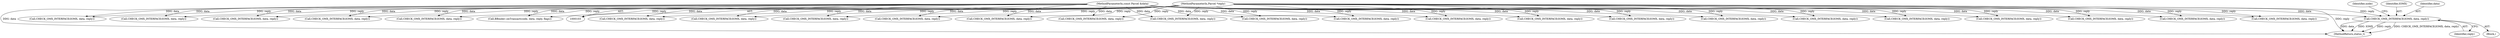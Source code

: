 digraph "0_Android_0bb5ced60304da7f61478ffd359e7ba65d72f181@pointer" {
"1000561" [label="(Call,CHECK_OMX_INTERFACE(IOMX, data, reply))"];
"1000105" [label="(MethodParameterIn,const Parcel &data)"];
"1000106" [label="(MethodParameterIn,Parcel *reply)"];
"1001017" [label="(Call,CHECK_OMX_INTERFACE(IOMX, data, reply))"];
"1000138" [label="(Call,CHECK_OMX_INTERFACE(IOMX, data, reply))"];
"1000567" [label="(Identifier,node)"];
"1000560" [label="(Block,)"];
"1000933" [label="(Call,CHECK_OMX_INTERFACE(IOMX, data, reply))"];
"1000769" [label="(Call,CHECK_OMX_INTERFACE(IOMX, data, reply))"];
"1001337" [label="(MethodReturn,status_t)"];
"1001332" [label="(Call,BBinder::onTransact(code, data, reply, flags))"];
"1000562" [label="(Identifier,IOMX)"];
"1001133" [label="(Call,CHECK_OMX_INTERFACE(IOMX, data, reply))"];
"1000245" [label="(Call,CHECK_OMX_INTERFACE(IOMX, data, reply))"];
"1000857" [label="(Call,CHECK_OMX_INTERFACE(IOMX, data, reply))"];
"1000532" [label="(Call,CHECK_OMX_INTERFACE(IOMX, data, reply))"];
"1000114" [label="(Call,CHECK_OMX_INTERFACE(IOMX, data, reply))"];
"1000228" [label="(Call,CHECK_OMX_INTERFACE(IOMX, data, reply))"];
"1000974" [label="(Call,CHECK_OMX_INTERFACE(IOMX, data, reply))"];
"1001245" [label="(Call,CHECK_OMX_INTERFACE(IOMX, data, reply))"];
"1000912" [label="(Call,CHECK_OMX_INTERFACE(IOMX, data, reply))"];
"1000106" [label="(MethodParameterIn,Parcel *reply)"];
"1001214" [label="(Call,CHECK_OMX_INTERFACE(IOMX, data, reply))"];
"1001068" [label="(Call,CHECK_OMX_INTERFACE(IOMX, data, reply))"];
"1000680" [label="(Call,CHECK_OMX_INTERFACE(IOMX, data, reply))"];
"1000188" [label="(Call,CHECK_OMX_INTERFACE(IOMX, data, reply))"];
"1000826" [label="(Call,CHECK_OMX_INTERFACE(IOMX, data, reply))"];
"1000563" [label="(Identifier,data)"];
"1001296" [label="(Call,CHECK_OMX_INTERFACE(IOMX, data, reply))"];
"1000561" [label="(Call,CHECK_OMX_INTERFACE(IOMX, data, reply))"];
"1000278" [label="(Call,CHECK_OMX_INTERFACE(IOMX, data, reply))"];
"1000564" [label="(Identifier,reply)"];
"1000727" [label="(Call,CHECK_OMX_INTERFACE(IOMX, data, reply))"];
"1000594" [label="(Call,CHECK_OMX_INTERFACE(IOMX, data, reply))"];
"1000105" [label="(MethodParameterIn,const Parcel &data)"];
"1001185" [label="(Call,CHECK_OMX_INTERFACE(IOMX, data, reply))"];
"1000628" [label="(Call,CHECK_OMX_INTERFACE(IOMX, data, reply))"];
"1000561" -> "1000560"  [label="AST: "];
"1000561" -> "1000564"  [label="CFG: "];
"1000562" -> "1000561"  [label="AST: "];
"1000563" -> "1000561"  [label="AST: "];
"1000564" -> "1000561"  [label="AST: "];
"1000567" -> "1000561"  [label="CFG: "];
"1000561" -> "1001337"  [label="DDG: data"];
"1000561" -> "1001337"  [label="DDG: IOMX"];
"1000561" -> "1001337"  [label="DDG: reply"];
"1000561" -> "1001337"  [label="DDG: CHECK_OMX_INTERFACE(IOMX, data, reply)"];
"1000105" -> "1000561"  [label="DDG: data"];
"1000106" -> "1000561"  [label="DDG: reply"];
"1000105" -> "1000103"  [label="AST: "];
"1000105" -> "1001337"  [label="DDG: data"];
"1000105" -> "1000114"  [label="DDG: data"];
"1000105" -> "1000138"  [label="DDG: data"];
"1000105" -> "1000188"  [label="DDG: data"];
"1000105" -> "1000228"  [label="DDG: data"];
"1000105" -> "1000245"  [label="DDG: data"];
"1000105" -> "1000278"  [label="DDG: data"];
"1000105" -> "1000532"  [label="DDG: data"];
"1000105" -> "1000594"  [label="DDG: data"];
"1000105" -> "1000628"  [label="DDG: data"];
"1000105" -> "1000680"  [label="DDG: data"];
"1000105" -> "1000727"  [label="DDG: data"];
"1000105" -> "1000769"  [label="DDG: data"];
"1000105" -> "1000826"  [label="DDG: data"];
"1000105" -> "1000857"  [label="DDG: data"];
"1000105" -> "1000912"  [label="DDG: data"];
"1000105" -> "1000933"  [label="DDG: data"];
"1000105" -> "1000974"  [label="DDG: data"];
"1000105" -> "1001017"  [label="DDG: data"];
"1000105" -> "1001068"  [label="DDG: data"];
"1000105" -> "1001133"  [label="DDG: data"];
"1000105" -> "1001185"  [label="DDG: data"];
"1000105" -> "1001214"  [label="DDG: data"];
"1000105" -> "1001245"  [label="DDG: data"];
"1000105" -> "1001296"  [label="DDG: data"];
"1000105" -> "1001332"  [label="DDG: data"];
"1000106" -> "1000103"  [label="AST: "];
"1000106" -> "1001337"  [label="DDG: reply"];
"1000106" -> "1000114"  [label="DDG: reply"];
"1000106" -> "1000138"  [label="DDG: reply"];
"1000106" -> "1000188"  [label="DDG: reply"];
"1000106" -> "1000228"  [label="DDG: reply"];
"1000106" -> "1000245"  [label="DDG: reply"];
"1000106" -> "1000278"  [label="DDG: reply"];
"1000106" -> "1000532"  [label="DDG: reply"];
"1000106" -> "1000594"  [label="DDG: reply"];
"1000106" -> "1000628"  [label="DDG: reply"];
"1000106" -> "1000680"  [label="DDG: reply"];
"1000106" -> "1000727"  [label="DDG: reply"];
"1000106" -> "1000769"  [label="DDG: reply"];
"1000106" -> "1000826"  [label="DDG: reply"];
"1000106" -> "1000857"  [label="DDG: reply"];
"1000106" -> "1000912"  [label="DDG: reply"];
"1000106" -> "1000933"  [label="DDG: reply"];
"1000106" -> "1000974"  [label="DDG: reply"];
"1000106" -> "1001017"  [label="DDG: reply"];
"1000106" -> "1001068"  [label="DDG: reply"];
"1000106" -> "1001133"  [label="DDG: reply"];
"1000106" -> "1001185"  [label="DDG: reply"];
"1000106" -> "1001214"  [label="DDG: reply"];
"1000106" -> "1001245"  [label="DDG: reply"];
"1000106" -> "1001296"  [label="DDG: reply"];
"1000106" -> "1001332"  [label="DDG: reply"];
}
